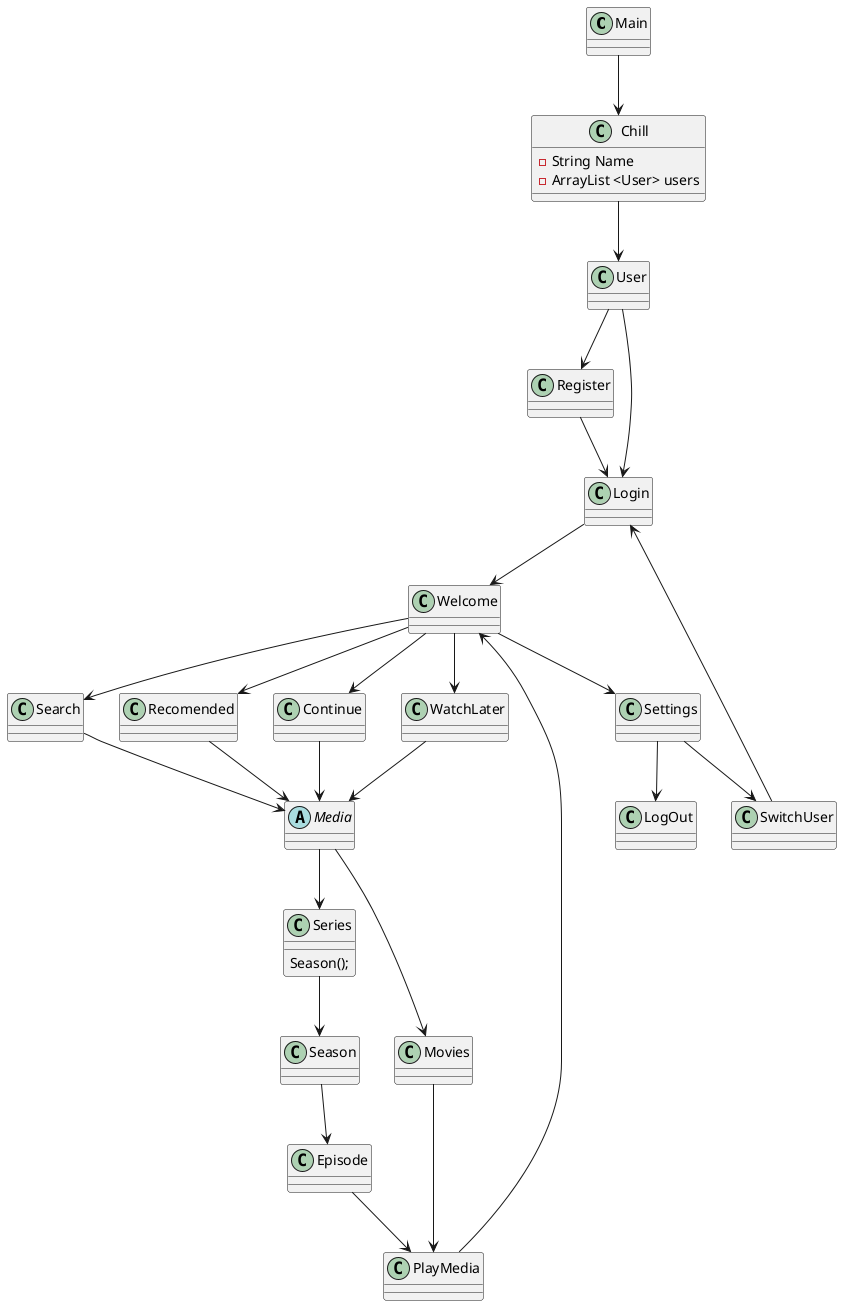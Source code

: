 @startuml
class Main
class User
class Register
class Login
class Welcome
class Search
class Recomended
class Continue
abstract class  Media
class WatchLater
class Movies
class Series
class Season
class Episode
class PlayMedia
class LogOut
class Settings
class SwitchUser
Main --> Chill
Chill --> User
User --> Register
User --> Login
Register --> Login
Login --> Welcome
Welcome --> Search
Welcome --> Recomended
Welcome --> WatchLater
Welcome --> Continue
Search --> Media
Recomended --> Media
WatchLater  --> Media
Continue --> Media
Media --> Movies
Movies --> PlayMedia
Media --> Series
Series --> Season
Season --> Episode
Episode --> PlayMedia
PlayMedia --> Welcome
Welcome --> Settings
Settings --> LogOut
Settings --> SwitchUser
SwitchUser --> Login

class Chill{
-String Name
-ArrayList <User> users

}
class Series{
Season();

}
@enduml
@enduml